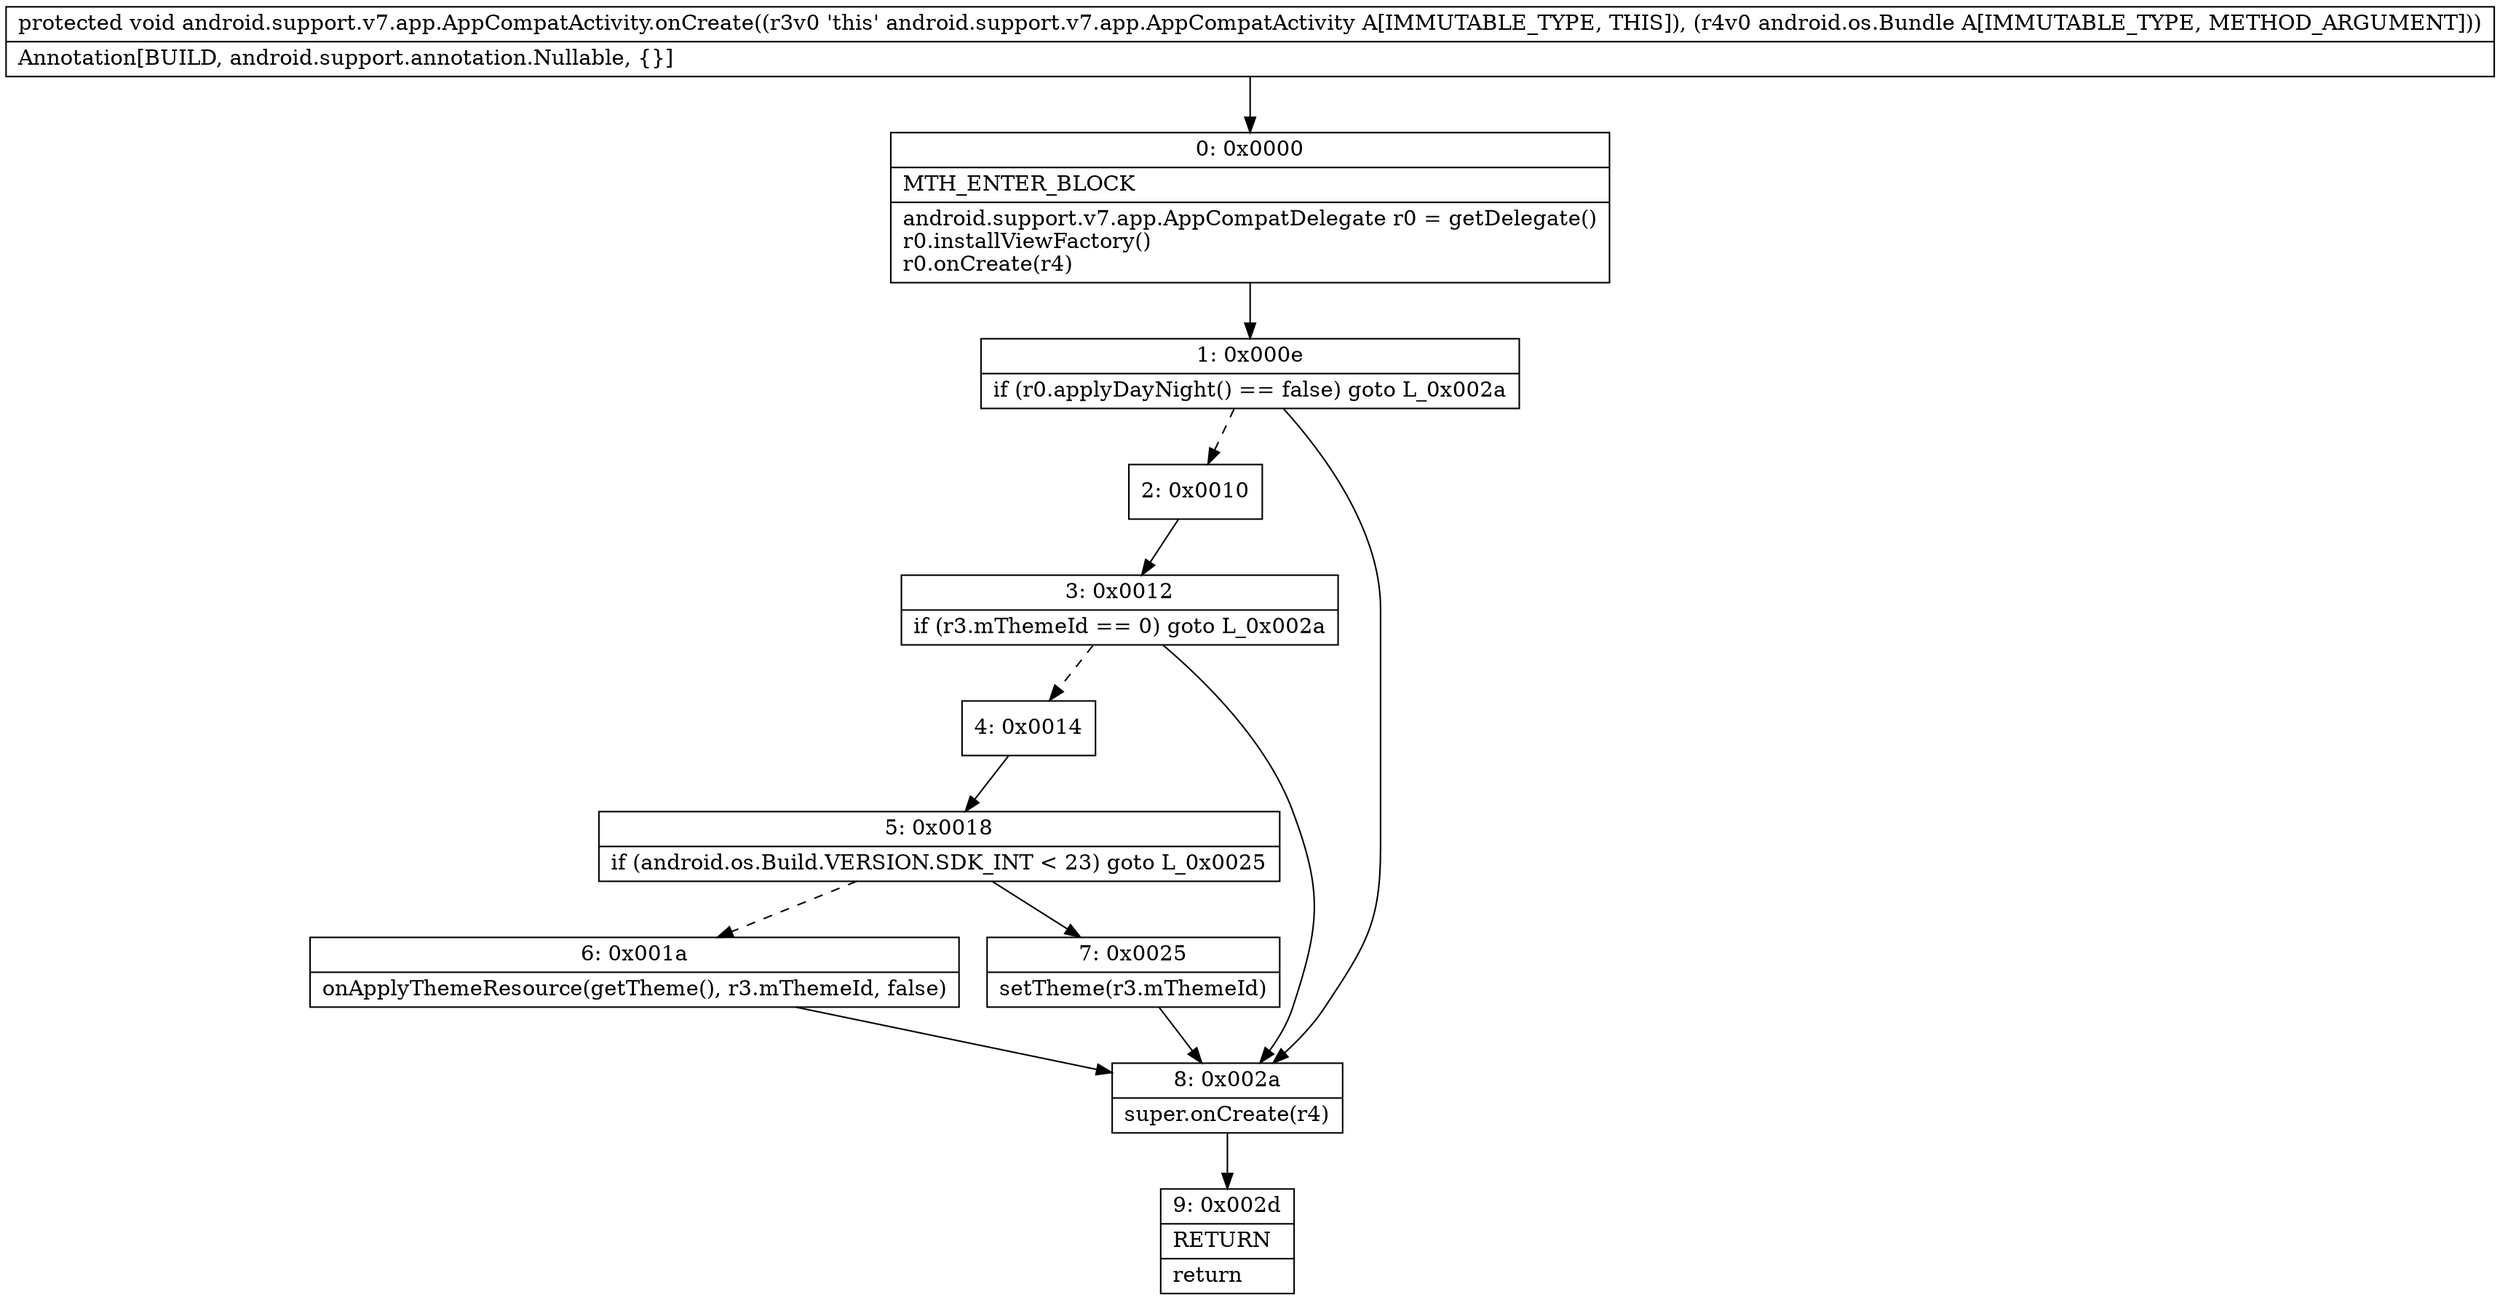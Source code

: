 digraph "CFG forandroid.support.v7.app.AppCompatActivity.onCreate(Landroid\/os\/Bundle;)V" {
Node_0 [shape=record,label="{0\:\ 0x0000|MTH_ENTER_BLOCK\l|android.support.v7.app.AppCompatDelegate r0 = getDelegate()\lr0.installViewFactory()\lr0.onCreate(r4)\l}"];
Node_1 [shape=record,label="{1\:\ 0x000e|if (r0.applyDayNight() == false) goto L_0x002a\l}"];
Node_2 [shape=record,label="{2\:\ 0x0010}"];
Node_3 [shape=record,label="{3\:\ 0x0012|if (r3.mThemeId == 0) goto L_0x002a\l}"];
Node_4 [shape=record,label="{4\:\ 0x0014}"];
Node_5 [shape=record,label="{5\:\ 0x0018|if (android.os.Build.VERSION.SDK_INT \< 23) goto L_0x0025\l}"];
Node_6 [shape=record,label="{6\:\ 0x001a|onApplyThemeResource(getTheme(), r3.mThemeId, false)\l}"];
Node_7 [shape=record,label="{7\:\ 0x0025|setTheme(r3.mThemeId)\l}"];
Node_8 [shape=record,label="{8\:\ 0x002a|super.onCreate(r4)\l}"];
Node_9 [shape=record,label="{9\:\ 0x002d|RETURN\l|return\l}"];
MethodNode[shape=record,label="{protected void android.support.v7.app.AppCompatActivity.onCreate((r3v0 'this' android.support.v7.app.AppCompatActivity A[IMMUTABLE_TYPE, THIS]), (r4v0 android.os.Bundle A[IMMUTABLE_TYPE, METHOD_ARGUMENT]))  | Annotation[BUILD, android.support.annotation.Nullable, \{\}]\l}"];
MethodNode -> Node_0;
Node_0 -> Node_1;
Node_1 -> Node_2[style=dashed];
Node_1 -> Node_8;
Node_2 -> Node_3;
Node_3 -> Node_4[style=dashed];
Node_3 -> Node_8;
Node_4 -> Node_5;
Node_5 -> Node_6[style=dashed];
Node_5 -> Node_7;
Node_6 -> Node_8;
Node_7 -> Node_8;
Node_8 -> Node_9;
}

